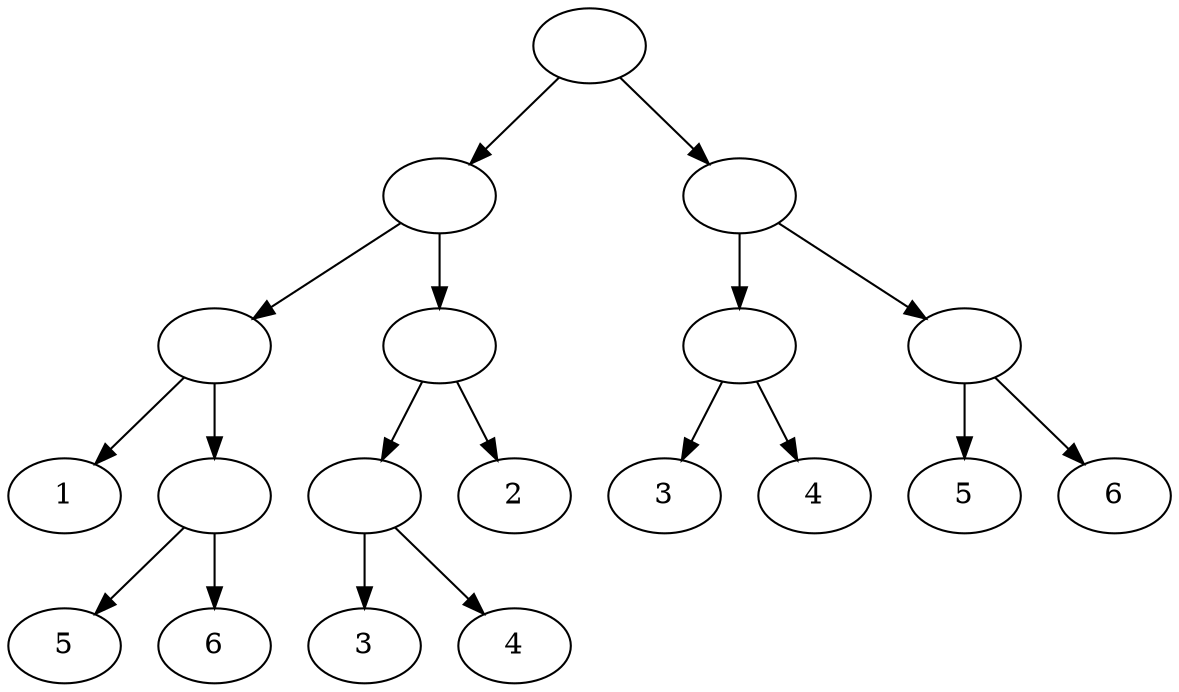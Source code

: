 digraph tree {
"[]" [label=""];
"[]" -> "[1]";
"[1]" [label=""];
"[1]" -> "[1,1]";
"[1,1]" [label=""];
"[1,1]" -> "[1,1,1]";
"[1,1,1]" [label="1"];
"[1,1]" -> "[2,1,1]";
"[2,1,1]" [label=""];
"[2,1,1]" -> "[1,2,1,1]";
"[1,2,1,1]" [label="5"];
"[2,1,1]" -> "[2,2,1,1]";
"[2,2,1,1]" [label="6"];
"[1]" -> "[2,1]";
"[2,1]" [label=""];
"[2,1]" -> "[1,2,1]";
"[1,2,1]" [label=""];
"[1,2,1]" -> "[1,1,2,1]";
"[1,1,2,1]" [label="3"];
"[1,2,1]" -> "[2,1,2,1]";
"[2,1,2,1]" [label="4"];
"[2,1]" -> "[2,2,1]";
"[2,2,1]" [label="2"];
"[]" -> "[2]";
"[2]" [label=""];
"[2]" -> "[1,2]";
"[1,2]" [label=""];
"[1,2]" -> "[1,1,2]";
"[1,1,2]" [label="3"];
"[1,2]" -> "[2,1,2]";
"[2,1,2]" [label="4"];
"[2]" -> "[2,2]";
"[2,2]" [label=""];
"[2,2]" -> "[1,2,2]";
"[1,2,2]" [label="5"];
"[2,2]" -> "[2,2,2]";
"[2,2,2]" [label="6"];
}
